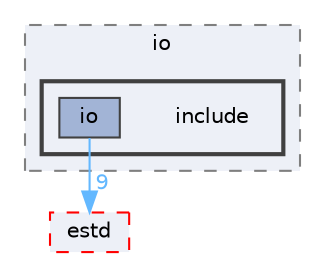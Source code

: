 digraph "include"
{
 // LATEX_PDF_SIZE
  bgcolor="transparent";
  edge [fontname=Helvetica,fontsize=10,labelfontname=Helvetica,labelfontsize=10];
  node [fontname=Helvetica,fontsize=10,shape=box,height=0.2,width=0.4];
  compound=true
  subgraph clusterdir_57883a74a2b1a42333523ba45c0a7c71 {
    graph [ bgcolor="#edf0f7", pencolor="grey50", label="io", fontname=Helvetica,fontsize=10 style="filled,dashed", URL="dir_57883a74a2b1a42333523ba45c0a7c71.html",tooltip=""]
  subgraph clusterdir_ba14ce7d95665d1547d0302a8cd8c00b {
    graph [ bgcolor="#edf0f7", pencolor="grey25", label="", fontname=Helvetica,fontsize=10 style="filled,bold", URL="dir_ba14ce7d95665d1547d0302a8cd8c00b.html",tooltip=""]
    dir_ba14ce7d95665d1547d0302a8cd8c00b [shape=plaintext, label="include"];
  dir_c72f105be93f41d8c1f4b37eb0854ce0 [label="io", fillcolor="#a2b4d6", color="grey25", style="filled", URL="dir_c72f105be93f41d8c1f4b37eb0854ce0.html",tooltip=""];
  }
  }
  dir_705ed472854f071e46e92f9933f4d565 [label="estd", fillcolor="#edf0f7", color="red", style="filled,dashed", URL="dir_705ed472854f071e46e92f9933f4d565.html",tooltip=""];
  dir_c72f105be93f41d8c1f4b37eb0854ce0->dir_705ed472854f071e46e92f9933f4d565 [headlabel="9", labeldistance=1.5 headhref="dir_000128_000075.html" href="dir_000128_000075.html" color="steelblue1" fontcolor="steelblue1"];
}
